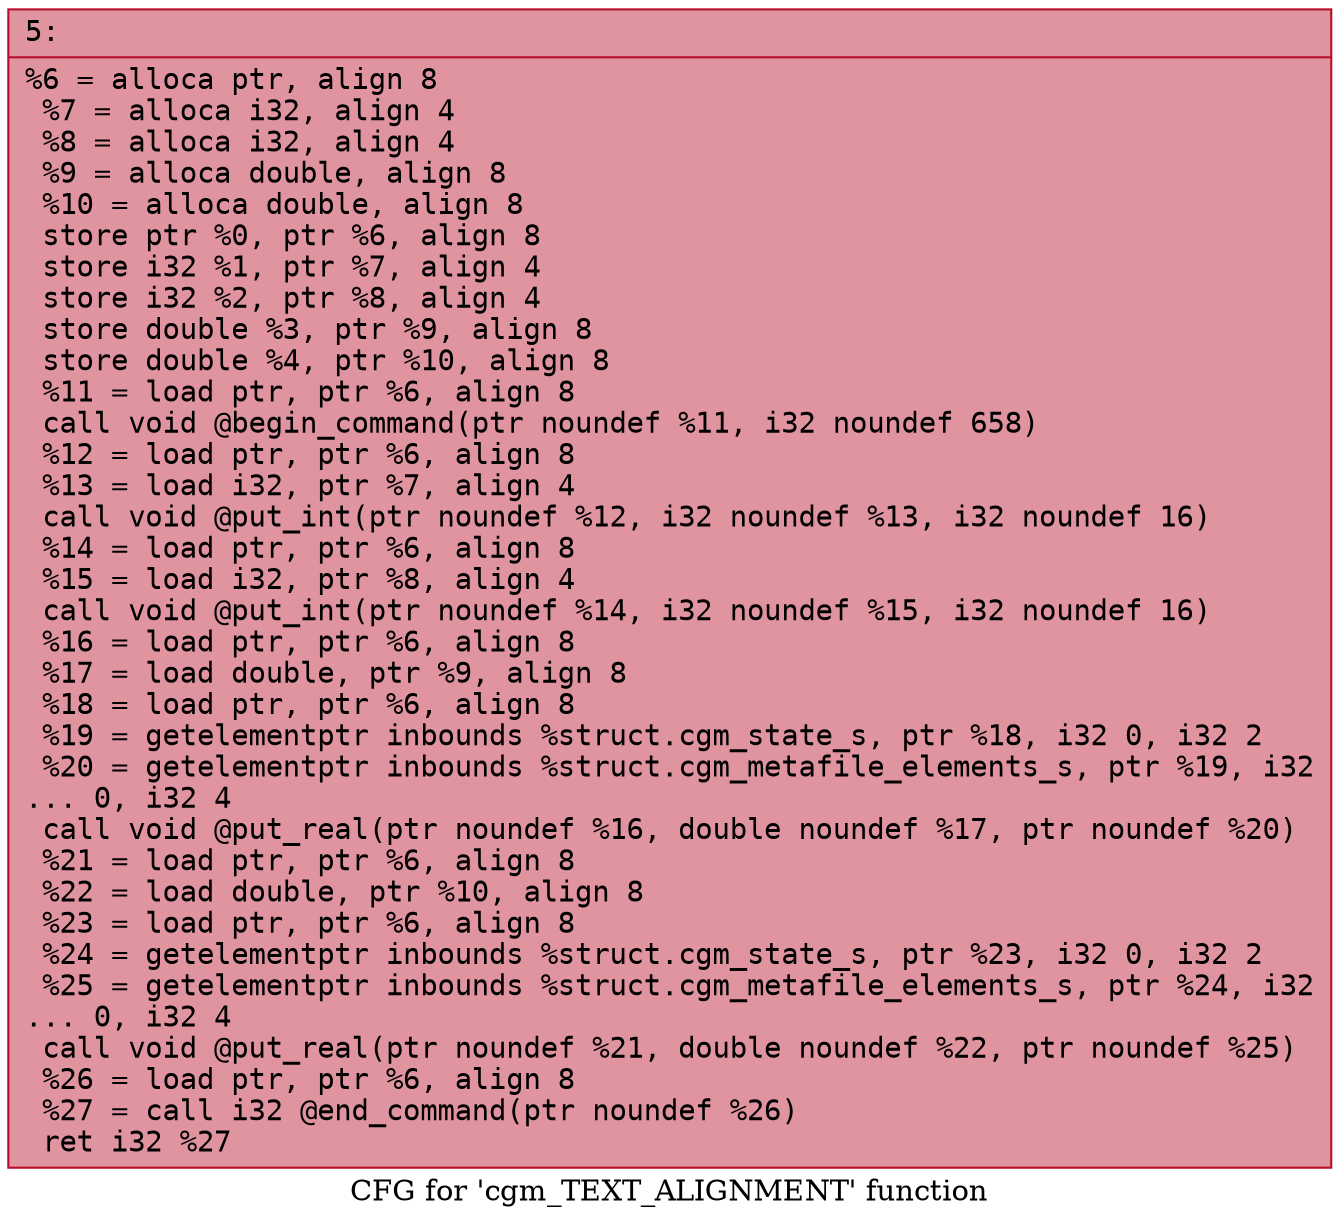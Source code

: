 digraph "CFG for 'cgm_TEXT_ALIGNMENT' function" {
	label="CFG for 'cgm_TEXT_ALIGNMENT' function";

	Node0x6000024c1860 [shape=record,color="#b70d28ff", style=filled, fillcolor="#b70d2870" fontname="Courier",label="{5:\l|  %6 = alloca ptr, align 8\l  %7 = alloca i32, align 4\l  %8 = alloca i32, align 4\l  %9 = alloca double, align 8\l  %10 = alloca double, align 8\l  store ptr %0, ptr %6, align 8\l  store i32 %1, ptr %7, align 4\l  store i32 %2, ptr %8, align 4\l  store double %3, ptr %9, align 8\l  store double %4, ptr %10, align 8\l  %11 = load ptr, ptr %6, align 8\l  call void @begin_command(ptr noundef %11, i32 noundef 658)\l  %12 = load ptr, ptr %6, align 8\l  %13 = load i32, ptr %7, align 4\l  call void @put_int(ptr noundef %12, i32 noundef %13, i32 noundef 16)\l  %14 = load ptr, ptr %6, align 8\l  %15 = load i32, ptr %8, align 4\l  call void @put_int(ptr noundef %14, i32 noundef %15, i32 noundef 16)\l  %16 = load ptr, ptr %6, align 8\l  %17 = load double, ptr %9, align 8\l  %18 = load ptr, ptr %6, align 8\l  %19 = getelementptr inbounds %struct.cgm_state_s, ptr %18, i32 0, i32 2\l  %20 = getelementptr inbounds %struct.cgm_metafile_elements_s, ptr %19, i32\l... 0, i32 4\l  call void @put_real(ptr noundef %16, double noundef %17, ptr noundef %20)\l  %21 = load ptr, ptr %6, align 8\l  %22 = load double, ptr %10, align 8\l  %23 = load ptr, ptr %6, align 8\l  %24 = getelementptr inbounds %struct.cgm_state_s, ptr %23, i32 0, i32 2\l  %25 = getelementptr inbounds %struct.cgm_metafile_elements_s, ptr %24, i32\l... 0, i32 4\l  call void @put_real(ptr noundef %21, double noundef %22, ptr noundef %25)\l  %26 = load ptr, ptr %6, align 8\l  %27 = call i32 @end_command(ptr noundef %26)\l  ret i32 %27\l}"];
}
